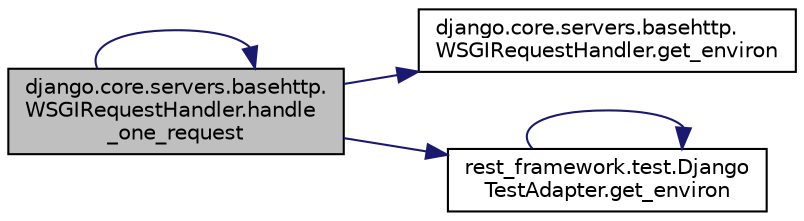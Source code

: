 digraph "django.core.servers.basehttp.WSGIRequestHandler.handle_one_request"
{
 // LATEX_PDF_SIZE
  edge [fontname="Helvetica",fontsize="10",labelfontname="Helvetica",labelfontsize="10"];
  node [fontname="Helvetica",fontsize="10",shape=record];
  rankdir="LR";
  Node1 [label="django.core.servers.basehttp.\lWSGIRequestHandler.handle\l_one_request",height=0.2,width=0.4,color="black", fillcolor="grey75", style="filled", fontcolor="black",tooltip=" "];
  Node1 -> Node2 [color="midnightblue",fontsize="10",style="solid",fontname="Helvetica"];
  Node2 [label="django.core.servers.basehttp.\lWSGIRequestHandler.get_environ",height=0.2,width=0.4,color="black", fillcolor="white", style="filled",URL="$dd/d90/classdjango_1_1core_1_1servers_1_1basehttp_1_1_w_s_g_i_request_handler.html#a5bb886152799b7f73e1e3cf955330701",tooltip=" "];
  Node1 -> Node3 [color="midnightblue",fontsize="10",style="solid",fontname="Helvetica"];
  Node3 [label="rest_framework.test.Django\lTestAdapter.get_environ",height=0.2,width=0.4,color="black", fillcolor="white", style="filled",URL="$d5/d3b/classrest__framework_1_1test_1_1_django_test_adapter.html#aed836640e71581a2e40d334fae6e0a0f",tooltip=" "];
  Node3 -> Node3 [color="midnightblue",fontsize="10",style="solid",fontname="Helvetica"];
  Node1 -> Node1 [color="midnightblue",fontsize="10",style="solid",fontname="Helvetica"];
}
